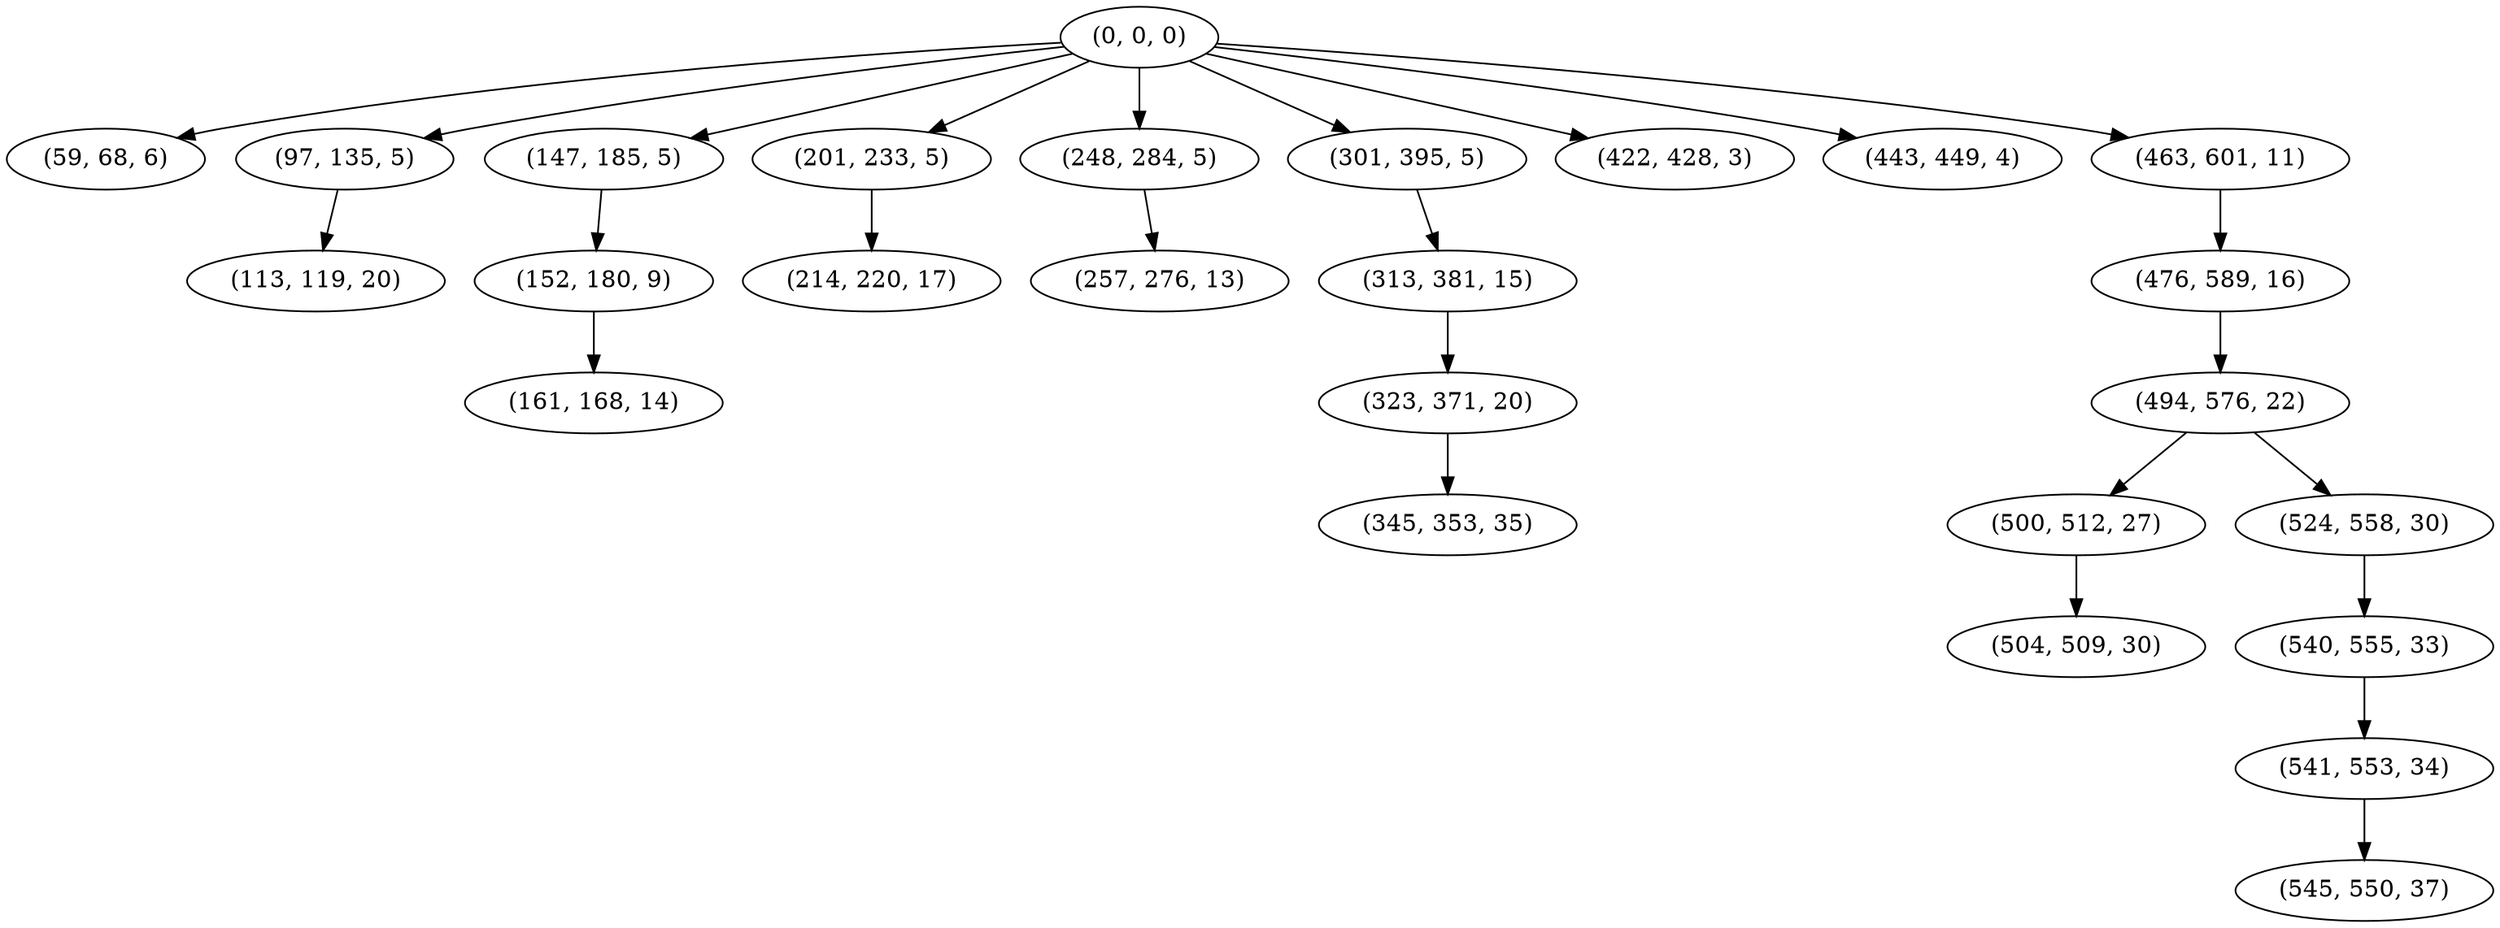 digraph tree {
    "(0, 0, 0)";
    "(59, 68, 6)";
    "(97, 135, 5)";
    "(113, 119, 20)";
    "(147, 185, 5)";
    "(152, 180, 9)";
    "(161, 168, 14)";
    "(201, 233, 5)";
    "(214, 220, 17)";
    "(248, 284, 5)";
    "(257, 276, 13)";
    "(301, 395, 5)";
    "(313, 381, 15)";
    "(323, 371, 20)";
    "(345, 353, 35)";
    "(422, 428, 3)";
    "(443, 449, 4)";
    "(463, 601, 11)";
    "(476, 589, 16)";
    "(494, 576, 22)";
    "(500, 512, 27)";
    "(504, 509, 30)";
    "(524, 558, 30)";
    "(540, 555, 33)";
    "(541, 553, 34)";
    "(545, 550, 37)";
    "(0, 0, 0)" -> "(59, 68, 6)";
    "(0, 0, 0)" -> "(97, 135, 5)";
    "(0, 0, 0)" -> "(147, 185, 5)";
    "(0, 0, 0)" -> "(201, 233, 5)";
    "(0, 0, 0)" -> "(248, 284, 5)";
    "(0, 0, 0)" -> "(301, 395, 5)";
    "(0, 0, 0)" -> "(422, 428, 3)";
    "(0, 0, 0)" -> "(443, 449, 4)";
    "(0, 0, 0)" -> "(463, 601, 11)";
    "(97, 135, 5)" -> "(113, 119, 20)";
    "(147, 185, 5)" -> "(152, 180, 9)";
    "(152, 180, 9)" -> "(161, 168, 14)";
    "(201, 233, 5)" -> "(214, 220, 17)";
    "(248, 284, 5)" -> "(257, 276, 13)";
    "(301, 395, 5)" -> "(313, 381, 15)";
    "(313, 381, 15)" -> "(323, 371, 20)";
    "(323, 371, 20)" -> "(345, 353, 35)";
    "(463, 601, 11)" -> "(476, 589, 16)";
    "(476, 589, 16)" -> "(494, 576, 22)";
    "(494, 576, 22)" -> "(500, 512, 27)";
    "(494, 576, 22)" -> "(524, 558, 30)";
    "(500, 512, 27)" -> "(504, 509, 30)";
    "(524, 558, 30)" -> "(540, 555, 33)";
    "(540, 555, 33)" -> "(541, 553, 34)";
    "(541, 553, 34)" -> "(545, 550, 37)";
}
